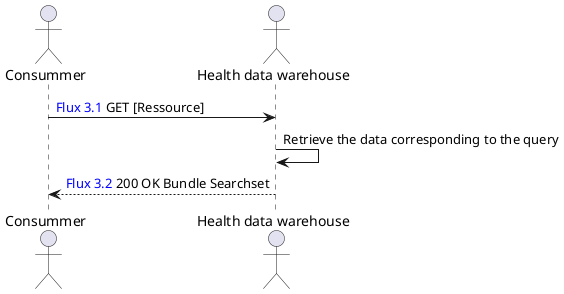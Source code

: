 @startuml
actor "Consummer" as C
actor "Health data warehouse" as EDS

C -> EDS: <color:blue>Flux 3.1</color> GET [Ressource]
EDS -> EDS: Retrieve the data corresponding to the query
EDS --> C: <color:blue>Flux 3.2</color> 200 OK Bundle Searchset
@enduml